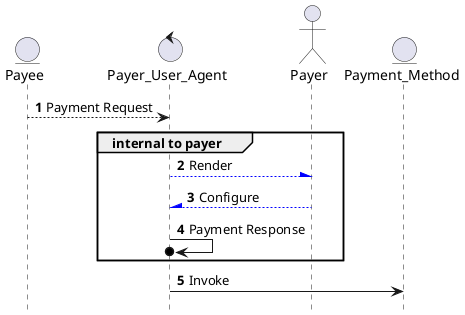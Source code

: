 @startuml
autonumber 1
hide footbox
entity Payee
control Payer_User_Agent
actor Payer
entity Payment_Method
Payee --> Payer_User_Agent: Payment Request
group internal to payer
Payer_User_Agent -[#blue]-\ Payer: Render
Payer -[#blue]-\ Payer_User_Agent: Configure
Payer_User_Agent ->o Payer_User_Agent: Payment Response
end
Payer_User_Agent -> Payment_Method: Invoke
@enduml